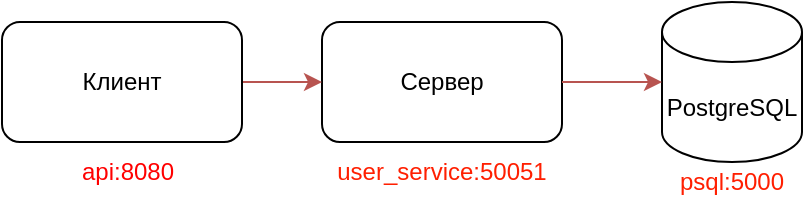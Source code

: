 <mxfile>
    <diagram id="xTL6Nfeyo6Nyx4XzEdhS" name="Page-1">
        <mxGraphModel dx="1002" dy="359" grid="1" gridSize="10" guides="1" tooltips="1" connect="1" arrows="1" fold="1" page="1" pageScale="1" pageWidth="850" pageHeight="1100" math="0" shadow="0">
            <root>
                <mxCell id="0"/>
                <mxCell id="1" parent="0"/>
                <mxCell id="2" value="Сервер" style="rounded=1;whiteSpace=wrap;html=1;" parent="1" vertex="1">
                    <mxGeometry x="280" y="210" width="120" height="60" as="geometry"/>
                </mxCell>
                <mxCell id="5" style="edgeStyle=none;html=1;exitX=1;exitY=0.5;exitDx=0;exitDy=0;entryX=0;entryY=0.5;entryDx=0;entryDy=0;fillColor=#f8cecc;strokeColor=#b85450;" parent="1" source="4" target="2" edge="1">
                    <mxGeometry relative="1" as="geometry"/>
                </mxCell>
                <mxCell id="4" value="Клиент" style="rounded=1;whiteSpace=wrap;html=1;" parent="1" vertex="1">
                    <mxGeometry x="120" y="210" width="120" height="60" as="geometry"/>
                </mxCell>
                <mxCell id="6" value="PostgreSQL" style="shape=cylinder3;whiteSpace=wrap;html=1;boundedLbl=1;backgroundOutline=1;size=15;" parent="1" vertex="1">
                    <mxGeometry x="450" y="200" width="70" height="80" as="geometry"/>
                </mxCell>
                <mxCell id="7" style="edgeStyle=none;html=1;exitX=1;exitY=0.5;exitDx=0;exitDy=0;entryX=0;entryY=0.5;entryDx=0;entryDy=0;entryPerimeter=0;fillColor=#f8cecc;strokeColor=#b85450;" parent="1" source="2" target="6" edge="1">
                    <mxGeometry relative="1" as="geometry"/>
                </mxCell>
                <mxCell id="9" value="&lt;font style=&quot;color: light-dark(rgb(255, 0, 0), rgb(18, 18, 18));&quot;&gt;api:8080&lt;/font&gt;" style="text;html=1;align=center;verticalAlign=middle;whiteSpace=wrap;rounded=0;" parent="1" vertex="1">
                    <mxGeometry x="153" y="270" width="60" height="30" as="geometry"/>
                </mxCell>
                <mxCell id="10" value="&lt;font style=&quot;color: rgb(255, 31, 1);&quot;&gt;user_service:50051&lt;/font&gt;" style="text;html=1;align=center;verticalAlign=middle;whiteSpace=wrap;rounded=0;" parent="1" vertex="1">
                    <mxGeometry x="280" y="270" width="120" height="30" as="geometry"/>
                </mxCell>
                <mxCell id="11" value="&lt;font style=&quot;color: rgb(255, 31, 1);&quot;&gt;psql:5000&lt;/font&gt;" style="text;html=1;align=center;verticalAlign=middle;whiteSpace=wrap;rounded=0;" parent="1" vertex="1">
                    <mxGeometry x="455" y="275" width="60" height="30" as="geometry"/>
                </mxCell>
            </root>
        </mxGraphModel>
    </diagram>
</mxfile>